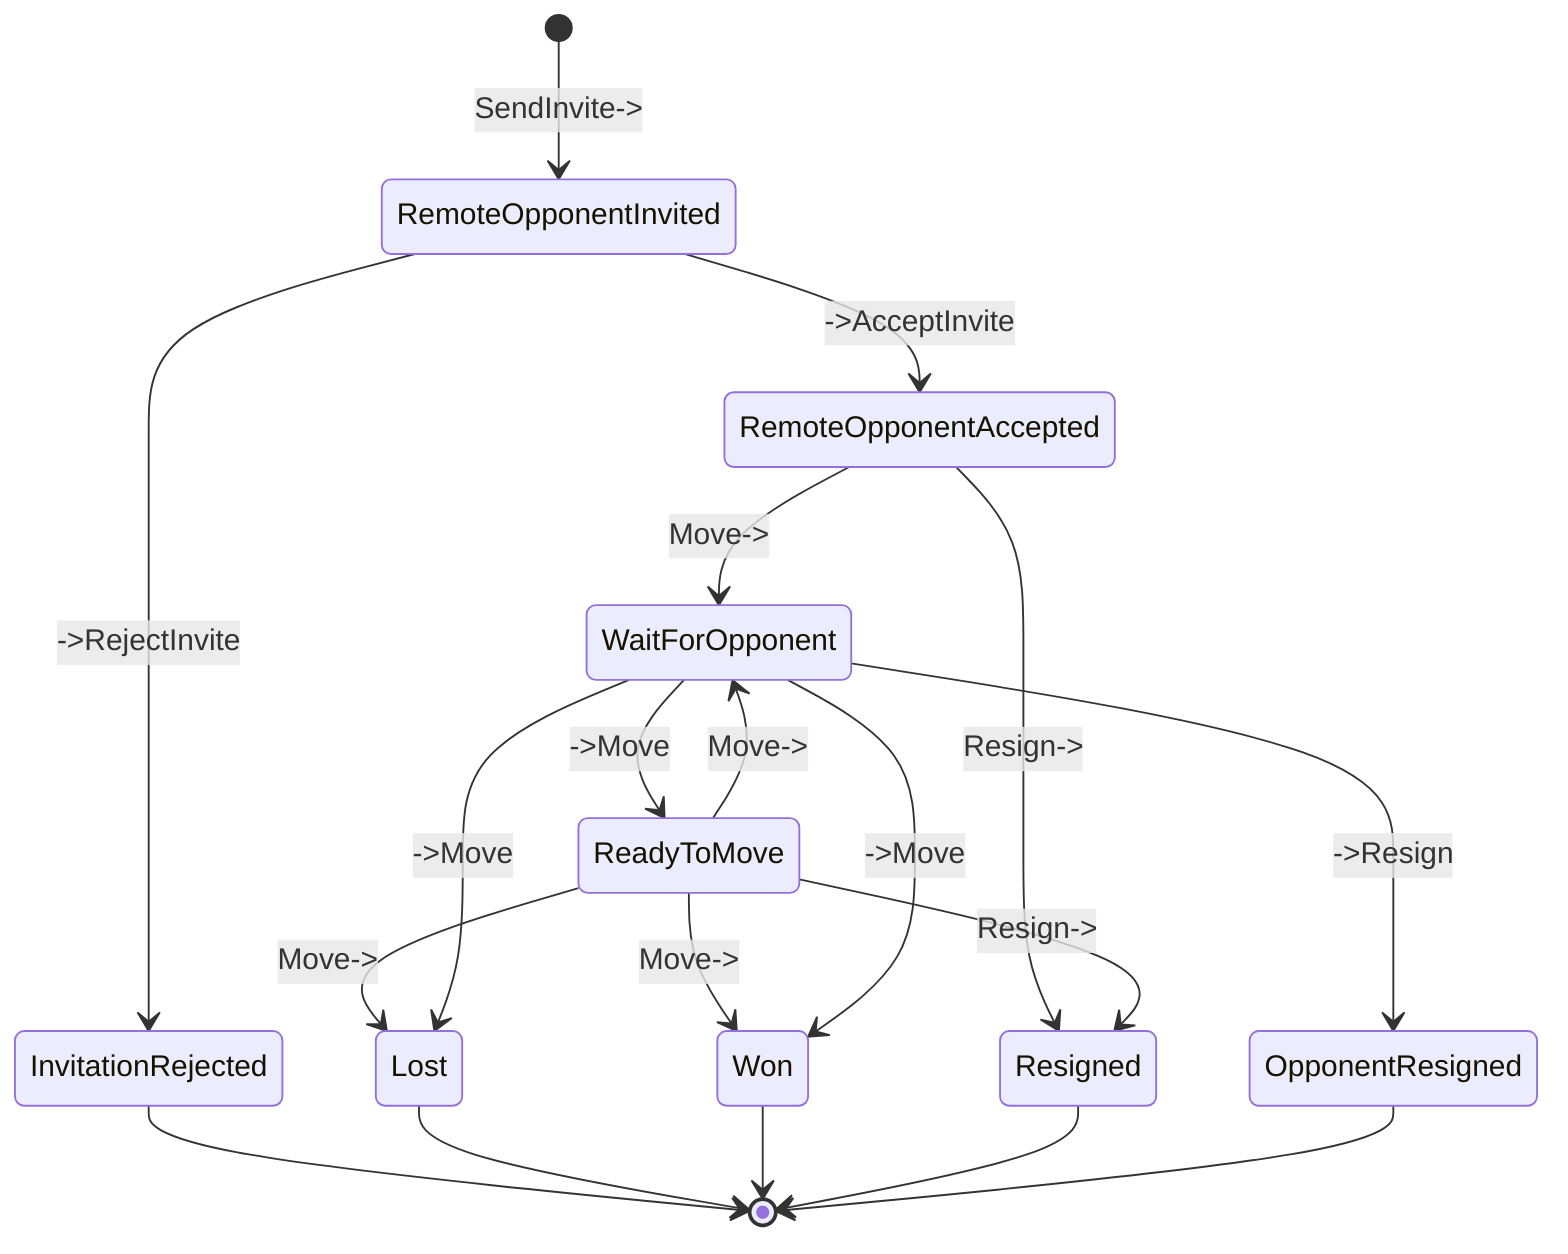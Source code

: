 stateDiagram-v2

    [*] --> RemoteOpponentInvited: SendInvite->
    RemoteOpponentInvited --> RemoteOpponentAccepted: ->AcceptInvite
    RemoteOpponentInvited --> InvitationRejected: ->RejectInvite
    InvitationRejected --> [*]
    RemoteOpponentAccepted --> WaitForOpponent: Move->
    RemoteOpponentAccepted --> Resigned: Resign->
    ReadyToMove --> WaitForOpponent: Move->
    WaitForOpponent --> ReadyToMove: ->Move
    ReadyToMove --> Lost: Move->
    ReadyToMove --> Won: Move->
    ReadyToMove --> Resigned: Resign->
    WaitForOpponent --> Lost: ->Move
    WaitForOpponent --> Won: ->Move
    WaitForOpponent --> OpponentResigned: ->Resign    
    Lost --> [*]
    Won --> [*]
    Resigned --> [*]
    OpponentResigned --> [*]